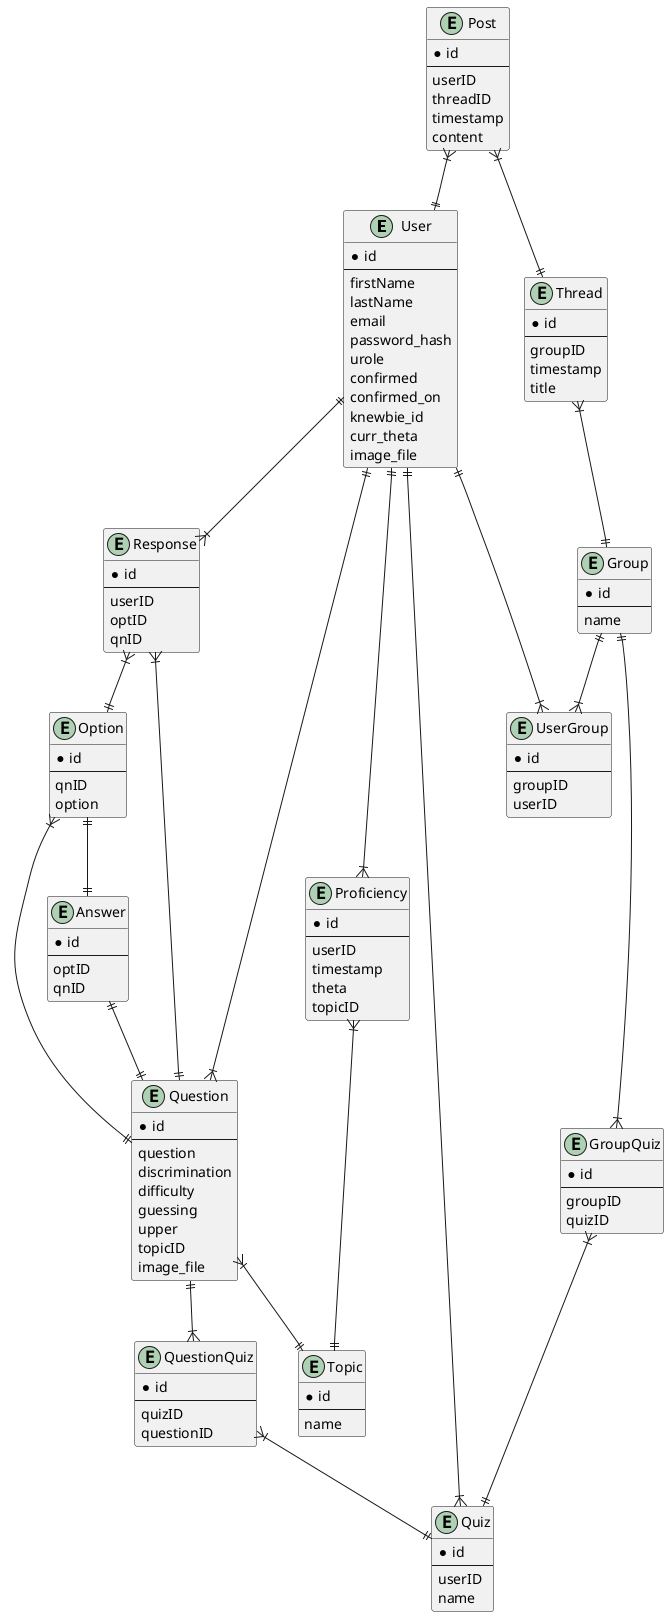 @startuml
' avoid problems with angled crows feet
' skinparam linetype ortho

entity User {
*id
--
firstName
lastName
email
password_hash
urole
confirmed
confirmed_on
knewbie_id
curr_theta
image_file
}

entity Response {
*id
--
userID
optID
qnID
}

entity Question {
*id
--
question
discrimination
difficulty
guessing
upper
topicID
image_file
}

entity Option {
*id
--
qnID
option
}

entity Answer {
*id
--
optID
qnID
}

entity Thread {
*id
--
groupID
timestamp
title
}

entity Post {
*id
--
userID
threadID
timestamp
content
}

entity Group {
*id
--
name
}

entity UserGroup {
*id
--
groupID
userID
}

entity Proficiency {
*id
--
userID
timestamp
theta
topicID
}

entity Quiz {
*id
--
userID
name
}

entity GroupQuiz {
*id
--
groupID
quizID
}

entity QuestionQuiz {
*id
--
quizID
questionID
}

entity Topic {
*id
--
name
}

User ||--|{ Response

Response }|--|| Option
Response }|--|| Question
Option }|--|| Question
Answer ||--|| Question
Option ||--|| Answer


User ||--|{ UserGroup
Group ||--|{ UserGroup
Thread }|--|| Group
Post }|--|| Thread
Post }|--|| User
User ||--|{ Proficiency

Quiz }|--|| User
User ||--|{ Question
Question ||--|{ QuestionQuiz
QuestionQuiz }|--|| Quiz
Question }|--|| Topic
Proficiency }|--|| Topic

Group ||--|{ GroupQuiz
GroupQuiz }|--|| Quiz


@enduml
